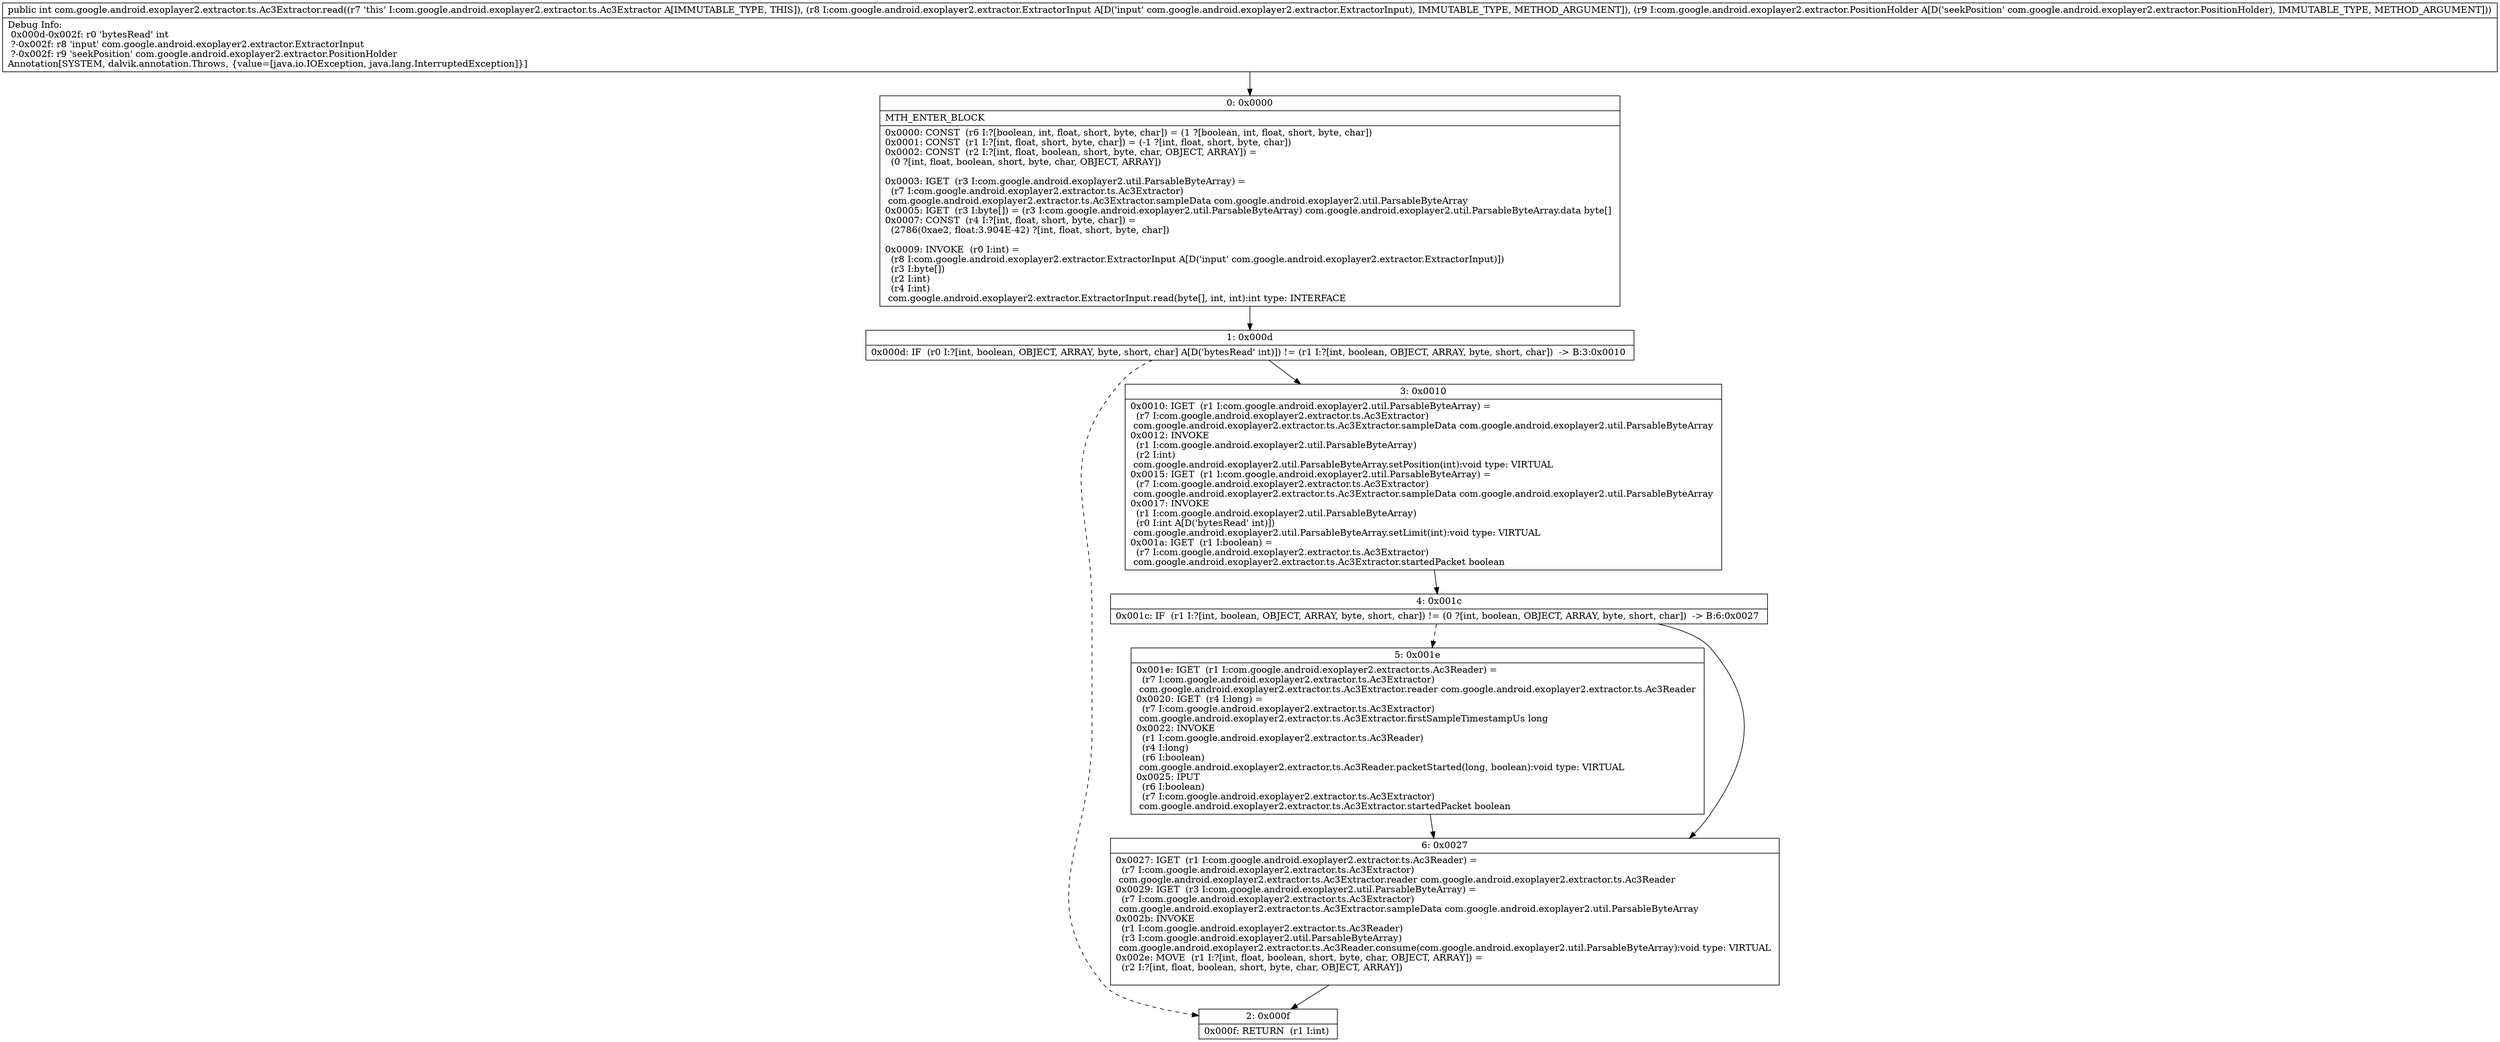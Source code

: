digraph "CFG forcom.google.android.exoplayer2.extractor.ts.Ac3Extractor.read(Lcom\/google\/android\/exoplayer2\/extractor\/ExtractorInput;Lcom\/google\/android\/exoplayer2\/extractor\/PositionHolder;)I" {
Node_0 [shape=record,label="{0\:\ 0x0000|MTH_ENTER_BLOCK\l|0x0000: CONST  (r6 I:?[boolean, int, float, short, byte, char]) = (1 ?[boolean, int, float, short, byte, char]) \l0x0001: CONST  (r1 I:?[int, float, short, byte, char]) = (\-1 ?[int, float, short, byte, char]) \l0x0002: CONST  (r2 I:?[int, float, boolean, short, byte, char, OBJECT, ARRAY]) = \l  (0 ?[int, float, boolean, short, byte, char, OBJECT, ARRAY])\l \l0x0003: IGET  (r3 I:com.google.android.exoplayer2.util.ParsableByteArray) = \l  (r7 I:com.google.android.exoplayer2.extractor.ts.Ac3Extractor)\l com.google.android.exoplayer2.extractor.ts.Ac3Extractor.sampleData com.google.android.exoplayer2.util.ParsableByteArray \l0x0005: IGET  (r3 I:byte[]) = (r3 I:com.google.android.exoplayer2.util.ParsableByteArray) com.google.android.exoplayer2.util.ParsableByteArray.data byte[] \l0x0007: CONST  (r4 I:?[int, float, short, byte, char]) = \l  (2786(0xae2, float:3.904E\-42) ?[int, float, short, byte, char])\l \l0x0009: INVOKE  (r0 I:int) = \l  (r8 I:com.google.android.exoplayer2.extractor.ExtractorInput A[D('input' com.google.android.exoplayer2.extractor.ExtractorInput)])\l  (r3 I:byte[])\l  (r2 I:int)\l  (r4 I:int)\l com.google.android.exoplayer2.extractor.ExtractorInput.read(byte[], int, int):int type: INTERFACE \l}"];
Node_1 [shape=record,label="{1\:\ 0x000d|0x000d: IF  (r0 I:?[int, boolean, OBJECT, ARRAY, byte, short, char] A[D('bytesRead' int)]) != (r1 I:?[int, boolean, OBJECT, ARRAY, byte, short, char])  \-\> B:3:0x0010 \l}"];
Node_2 [shape=record,label="{2\:\ 0x000f|0x000f: RETURN  (r1 I:int) \l}"];
Node_3 [shape=record,label="{3\:\ 0x0010|0x0010: IGET  (r1 I:com.google.android.exoplayer2.util.ParsableByteArray) = \l  (r7 I:com.google.android.exoplayer2.extractor.ts.Ac3Extractor)\l com.google.android.exoplayer2.extractor.ts.Ac3Extractor.sampleData com.google.android.exoplayer2.util.ParsableByteArray \l0x0012: INVOKE  \l  (r1 I:com.google.android.exoplayer2.util.ParsableByteArray)\l  (r2 I:int)\l com.google.android.exoplayer2.util.ParsableByteArray.setPosition(int):void type: VIRTUAL \l0x0015: IGET  (r1 I:com.google.android.exoplayer2.util.ParsableByteArray) = \l  (r7 I:com.google.android.exoplayer2.extractor.ts.Ac3Extractor)\l com.google.android.exoplayer2.extractor.ts.Ac3Extractor.sampleData com.google.android.exoplayer2.util.ParsableByteArray \l0x0017: INVOKE  \l  (r1 I:com.google.android.exoplayer2.util.ParsableByteArray)\l  (r0 I:int A[D('bytesRead' int)])\l com.google.android.exoplayer2.util.ParsableByteArray.setLimit(int):void type: VIRTUAL \l0x001a: IGET  (r1 I:boolean) = \l  (r7 I:com.google.android.exoplayer2.extractor.ts.Ac3Extractor)\l com.google.android.exoplayer2.extractor.ts.Ac3Extractor.startedPacket boolean \l}"];
Node_4 [shape=record,label="{4\:\ 0x001c|0x001c: IF  (r1 I:?[int, boolean, OBJECT, ARRAY, byte, short, char]) != (0 ?[int, boolean, OBJECT, ARRAY, byte, short, char])  \-\> B:6:0x0027 \l}"];
Node_5 [shape=record,label="{5\:\ 0x001e|0x001e: IGET  (r1 I:com.google.android.exoplayer2.extractor.ts.Ac3Reader) = \l  (r7 I:com.google.android.exoplayer2.extractor.ts.Ac3Extractor)\l com.google.android.exoplayer2.extractor.ts.Ac3Extractor.reader com.google.android.exoplayer2.extractor.ts.Ac3Reader \l0x0020: IGET  (r4 I:long) = \l  (r7 I:com.google.android.exoplayer2.extractor.ts.Ac3Extractor)\l com.google.android.exoplayer2.extractor.ts.Ac3Extractor.firstSampleTimestampUs long \l0x0022: INVOKE  \l  (r1 I:com.google.android.exoplayer2.extractor.ts.Ac3Reader)\l  (r4 I:long)\l  (r6 I:boolean)\l com.google.android.exoplayer2.extractor.ts.Ac3Reader.packetStarted(long, boolean):void type: VIRTUAL \l0x0025: IPUT  \l  (r6 I:boolean)\l  (r7 I:com.google.android.exoplayer2.extractor.ts.Ac3Extractor)\l com.google.android.exoplayer2.extractor.ts.Ac3Extractor.startedPacket boolean \l}"];
Node_6 [shape=record,label="{6\:\ 0x0027|0x0027: IGET  (r1 I:com.google.android.exoplayer2.extractor.ts.Ac3Reader) = \l  (r7 I:com.google.android.exoplayer2.extractor.ts.Ac3Extractor)\l com.google.android.exoplayer2.extractor.ts.Ac3Extractor.reader com.google.android.exoplayer2.extractor.ts.Ac3Reader \l0x0029: IGET  (r3 I:com.google.android.exoplayer2.util.ParsableByteArray) = \l  (r7 I:com.google.android.exoplayer2.extractor.ts.Ac3Extractor)\l com.google.android.exoplayer2.extractor.ts.Ac3Extractor.sampleData com.google.android.exoplayer2.util.ParsableByteArray \l0x002b: INVOKE  \l  (r1 I:com.google.android.exoplayer2.extractor.ts.Ac3Reader)\l  (r3 I:com.google.android.exoplayer2.util.ParsableByteArray)\l com.google.android.exoplayer2.extractor.ts.Ac3Reader.consume(com.google.android.exoplayer2.util.ParsableByteArray):void type: VIRTUAL \l0x002e: MOVE  (r1 I:?[int, float, boolean, short, byte, char, OBJECT, ARRAY]) = \l  (r2 I:?[int, float, boolean, short, byte, char, OBJECT, ARRAY])\l \l}"];
MethodNode[shape=record,label="{public int com.google.android.exoplayer2.extractor.ts.Ac3Extractor.read((r7 'this' I:com.google.android.exoplayer2.extractor.ts.Ac3Extractor A[IMMUTABLE_TYPE, THIS]), (r8 I:com.google.android.exoplayer2.extractor.ExtractorInput A[D('input' com.google.android.exoplayer2.extractor.ExtractorInput), IMMUTABLE_TYPE, METHOD_ARGUMENT]), (r9 I:com.google.android.exoplayer2.extractor.PositionHolder A[D('seekPosition' com.google.android.exoplayer2.extractor.PositionHolder), IMMUTABLE_TYPE, METHOD_ARGUMENT]))  | Debug Info:\l  0x000d\-0x002f: r0 'bytesRead' int\l  ?\-0x002f: r8 'input' com.google.android.exoplayer2.extractor.ExtractorInput\l  ?\-0x002f: r9 'seekPosition' com.google.android.exoplayer2.extractor.PositionHolder\lAnnotation[SYSTEM, dalvik.annotation.Throws, \{value=[java.io.IOException, java.lang.InterruptedException]\}]\l}"];
MethodNode -> Node_0;
Node_0 -> Node_1;
Node_1 -> Node_2[style=dashed];
Node_1 -> Node_3;
Node_3 -> Node_4;
Node_4 -> Node_5[style=dashed];
Node_4 -> Node_6;
Node_5 -> Node_6;
Node_6 -> Node_2;
}

